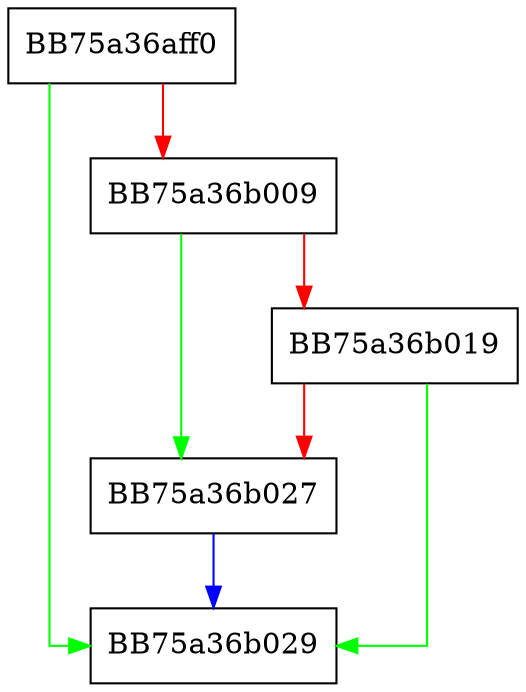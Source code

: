digraph is_threat_splittable {
  node [shape="box"];
  graph [splines=ortho];
  BB75a36aff0 -> BB75a36b029 [color="green"];
  BB75a36aff0 -> BB75a36b009 [color="red"];
  BB75a36b009 -> BB75a36b027 [color="green"];
  BB75a36b009 -> BB75a36b019 [color="red"];
  BB75a36b019 -> BB75a36b029 [color="green"];
  BB75a36b019 -> BB75a36b027 [color="red"];
  BB75a36b027 -> BB75a36b029 [color="blue"];
}